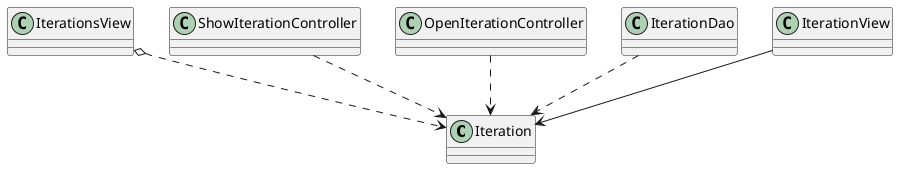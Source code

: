 @startuml
	class Iteration {
	}

	IterationsView o..> Iteration
	ShowIterationController ..> Iteration
	OpenIterationController ..> Iteration
	IterationDao ..> Iteration
	IterationView --> Iteration
@enduml
